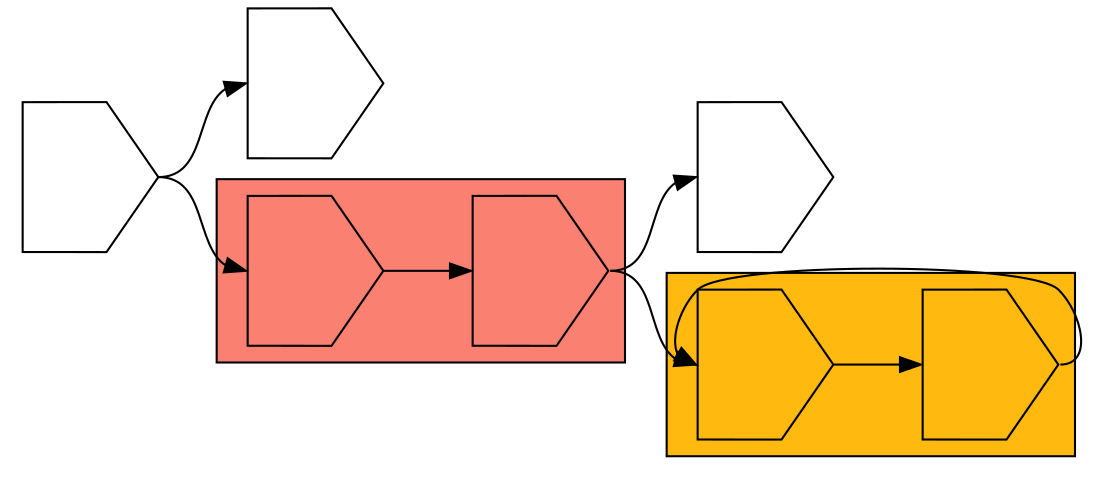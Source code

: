 digraph asm {
	rotate=90;
	edge [headport=n,tailport=s];
subgraph cluster_C12692_1791 {
	12692 [label="",height=1,width=1,shape=invhouse];
	1791 [label="",height=1,width=1,shape=invhouse];
	style=filled;
	fillcolor=salmon;
}
subgraph cluster_Y1711_20922 {
	1711 [label="",height=1,width=1,shape=invhouse];
	20922 [label="",height=1,width=1,shape=invhouse];
	style=filled;
	fillcolor=darkgoldenrod1;
}
	10417 [label="",height=1,width=1,shape=invhouse];
	14692 [label="",height=1,width=1,shape=invhouse];
	5852 [label="",height=1,width=1,shape=invhouse];
	12692 -> 1791
	1791 -> 1711
	1791 -> 10417
	1711 -> 20922
	20922 -> 1711
	14692 -> 5852
	14692 -> 12692
}